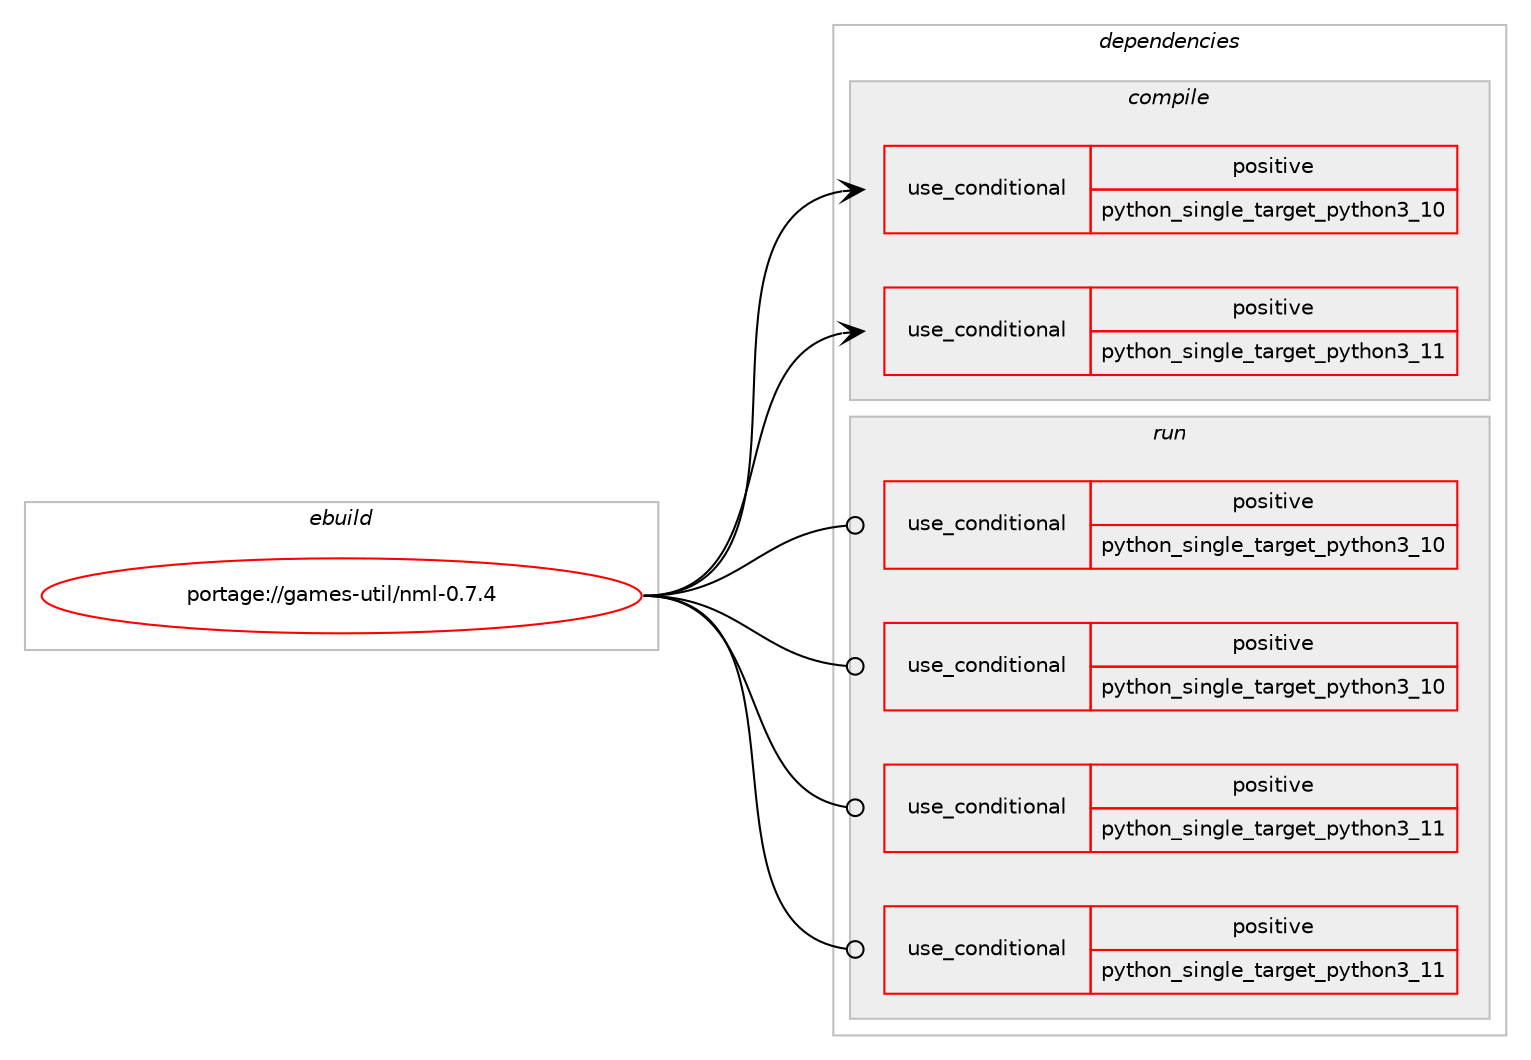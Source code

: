 digraph prolog {

# *************
# Graph options
# *************

newrank=true;
concentrate=true;
compound=true;
graph [rankdir=LR,fontname=Helvetica,fontsize=10,ranksep=1.5];#, ranksep=2.5, nodesep=0.2];
edge  [arrowhead=vee];
node  [fontname=Helvetica,fontsize=10];

# **********
# The ebuild
# **********

subgraph cluster_leftcol {
color=gray;
rank=same;
label=<<i>ebuild</i>>;
id [label="portage://games-util/nml-0.7.4", color=red, width=4, href="../games-util/nml-0.7.4.svg"];
}

# ****************
# The dependencies
# ****************

subgraph cluster_midcol {
color=gray;
label=<<i>dependencies</i>>;
subgraph cluster_compile {
fillcolor="#eeeeee";
style=filled;
label=<<i>compile</i>>;
subgraph cond63565 {
dependency117207 [label=<<TABLE BORDER="0" CELLBORDER="1" CELLSPACING="0" CELLPADDING="4"><TR><TD ROWSPAN="3" CELLPADDING="10">use_conditional</TD></TR><TR><TD>positive</TD></TR><TR><TD>python_single_target_python3_10</TD></TR></TABLE>>, shape=none, color=red];
# *** BEGIN UNKNOWN DEPENDENCY TYPE (TODO) ***
# dependency117207 -> package_dependency(portage://games-util/nml-0.7.4,install,no,dev-lang,python,none,[,,],[slot(3.10)],[])
# *** END UNKNOWN DEPENDENCY TYPE (TODO) ***

}
id:e -> dependency117207:w [weight=20,style="solid",arrowhead="vee"];
subgraph cond63566 {
dependency117208 [label=<<TABLE BORDER="0" CELLBORDER="1" CELLSPACING="0" CELLPADDING="4"><TR><TD ROWSPAN="3" CELLPADDING="10">use_conditional</TD></TR><TR><TD>positive</TD></TR><TR><TD>python_single_target_python3_11</TD></TR></TABLE>>, shape=none, color=red];
# *** BEGIN UNKNOWN DEPENDENCY TYPE (TODO) ***
# dependency117208 -> package_dependency(portage://games-util/nml-0.7.4,install,no,dev-lang,python,none,[,,],[slot(3.11)],[])
# *** END UNKNOWN DEPENDENCY TYPE (TODO) ***

}
id:e -> dependency117208:w [weight=20,style="solid",arrowhead="vee"];
}
subgraph cluster_compileandrun {
fillcolor="#eeeeee";
style=filled;
label=<<i>compile and run</i>>;
}
subgraph cluster_run {
fillcolor="#eeeeee";
style=filled;
label=<<i>run</i>>;
subgraph cond63567 {
dependency117209 [label=<<TABLE BORDER="0" CELLBORDER="1" CELLSPACING="0" CELLPADDING="4"><TR><TD ROWSPAN="3" CELLPADDING="10">use_conditional</TD></TR><TR><TD>positive</TD></TR><TR><TD>python_single_target_python3_10</TD></TR></TABLE>>, shape=none, color=red];
# *** BEGIN UNKNOWN DEPENDENCY TYPE (TODO) ***
# dependency117209 -> package_dependency(portage://games-util/nml-0.7.4,run,no,dev-lang,python,none,[,,],[slot(3.10)],[])
# *** END UNKNOWN DEPENDENCY TYPE (TODO) ***

}
id:e -> dependency117209:w [weight=20,style="solid",arrowhead="odot"];
subgraph cond63568 {
dependency117210 [label=<<TABLE BORDER="0" CELLBORDER="1" CELLSPACING="0" CELLPADDING="4"><TR><TD ROWSPAN="3" CELLPADDING="10">use_conditional</TD></TR><TR><TD>positive</TD></TR><TR><TD>python_single_target_python3_10</TD></TR></TABLE>>, shape=none, color=red];
# *** BEGIN UNKNOWN DEPENDENCY TYPE (TODO) ***
# dependency117210 -> package_dependency(portage://games-util/nml-0.7.4,run,no,dev-python,pillow,none,[,,],[],[use(enable(python_targets_python3_10),negative),use(enable(zlib),none)])
# *** END UNKNOWN DEPENDENCY TYPE (TODO) ***

# *** BEGIN UNKNOWN DEPENDENCY TYPE (TODO) ***
# dependency117210 -> package_dependency(portage://games-util/nml-0.7.4,run,no,dev-python,ply,none,[,,],[],[use(enable(python_targets_python3_10),negative)])
# *** END UNKNOWN DEPENDENCY TYPE (TODO) ***

}
id:e -> dependency117210:w [weight=20,style="solid",arrowhead="odot"];
subgraph cond63569 {
dependency117211 [label=<<TABLE BORDER="0" CELLBORDER="1" CELLSPACING="0" CELLPADDING="4"><TR><TD ROWSPAN="3" CELLPADDING="10">use_conditional</TD></TR><TR><TD>positive</TD></TR><TR><TD>python_single_target_python3_11</TD></TR></TABLE>>, shape=none, color=red];
# *** BEGIN UNKNOWN DEPENDENCY TYPE (TODO) ***
# dependency117211 -> package_dependency(portage://games-util/nml-0.7.4,run,no,dev-lang,python,none,[,,],[slot(3.11)],[])
# *** END UNKNOWN DEPENDENCY TYPE (TODO) ***

}
id:e -> dependency117211:w [weight=20,style="solid",arrowhead="odot"];
subgraph cond63570 {
dependency117212 [label=<<TABLE BORDER="0" CELLBORDER="1" CELLSPACING="0" CELLPADDING="4"><TR><TD ROWSPAN="3" CELLPADDING="10">use_conditional</TD></TR><TR><TD>positive</TD></TR><TR><TD>python_single_target_python3_11</TD></TR></TABLE>>, shape=none, color=red];
# *** BEGIN UNKNOWN DEPENDENCY TYPE (TODO) ***
# dependency117212 -> package_dependency(portage://games-util/nml-0.7.4,run,no,dev-python,pillow,none,[,,],[],[use(enable(python_targets_python3_11),negative),use(enable(zlib),none)])
# *** END UNKNOWN DEPENDENCY TYPE (TODO) ***

# *** BEGIN UNKNOWN DEPENDENCY TYPE (TODO) ***
# dependency117212 -> package_dependency(portage://games-util/nml-0.7.4,run,no,dev-python,ply,none,[,,],[],[use(enable(python_targets_python3_11),negative)])
# *** END UNKNOWN DEPENDENCY TYPE (TODO) ***

}
id:e -> dependency117212:w [weight=20,style="solid",arrowhead="odot"];
}
}

# **************
# The candidates
# **************

subgraph cluster_choices {
rank=same;
color=gray;
label=<<i>candidates</i>>;

}

}

